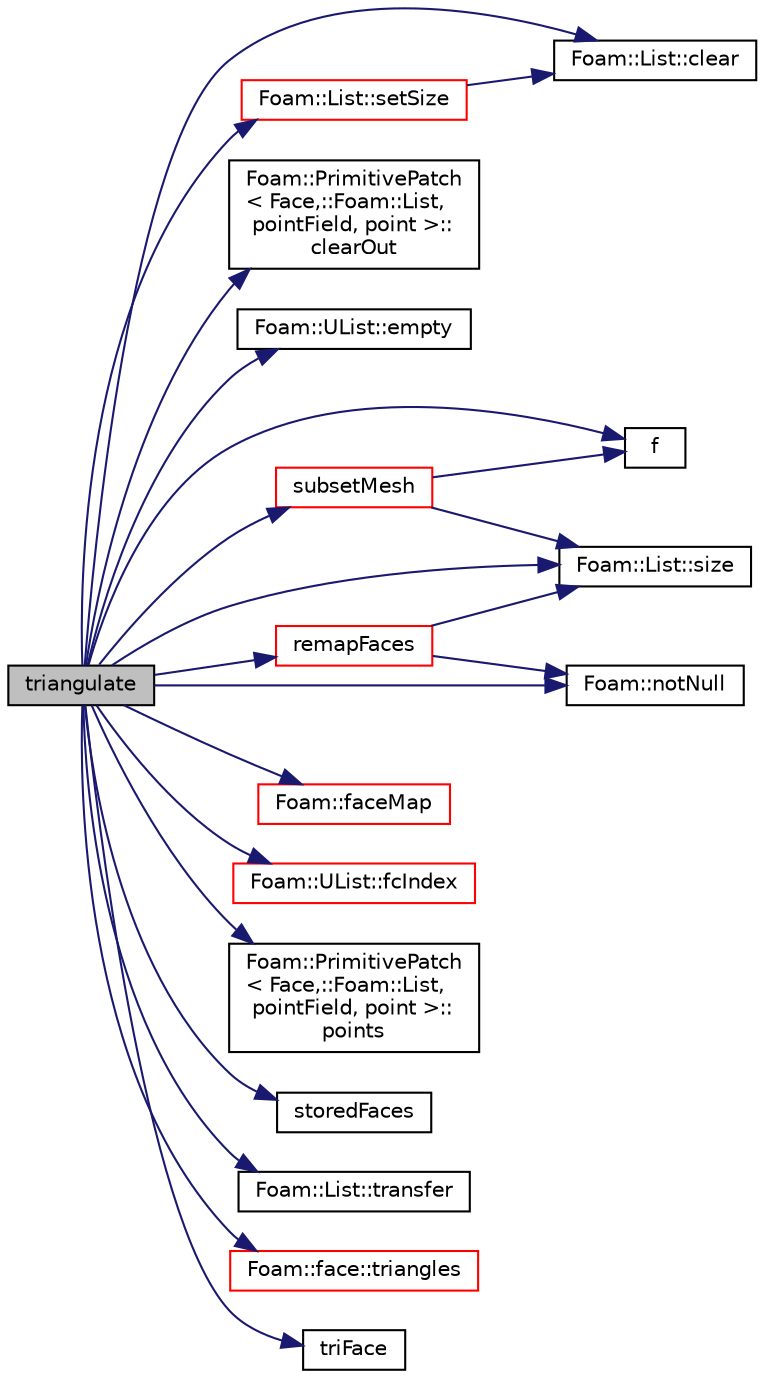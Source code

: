 digraph "triangulate"
{
  bgcolor="transparent";
  edge [fontname="Helvetica",fontsize="10",labelfontname="Helvetica",labelfontsize="10"];
  node [fontname="Helvetica",fontsize="10",shape=record];
  rankdir="LR";
  Node1 [label="triangulate",height=0.2,width=0.4,color="black", fillcolor="grey75", style="filled", fontcolor="black"];
  Node1 -> Node2 [color="midnightblue",fontsize="10",style="solid",fontname="Helvetica"];
  Node2 [label="Foam::List::clear",height=0.2,width=0.4,color="black",URL="$a01390.html#ac8bb3912a3ce86b15842e79d0b421204",tooltip="Clear the list, i.e. set size to zero. "];
  Node1 -> Node3 [color="midnightblue",fontsize="10",style="solid",fontname="Helvetica"];
  Node3 [label="Foam::PrimitivePatch\l\< Face,::Foam::List,\l pointField, point \>::\lclearOut",height=0.2,width=0.4,color="black",URL="$a02010.html#af320697688df08f1438d37a86bcaf25d"];
  Node1 -> Node4 [color="midnightblue",fontsize="10",style="solid",fontname="Helvetica"];
  Node4 [label="Foam::UList::empty",height=0.2,width=0.4,color="black",URL="$a02830.html#ac6e61de369e994009e36f344f99c15ad",tooltip="Return true if the UList is empty (ie, size() is zero) "];
  Node1 -> Node5 [color="midnightblue",fontsize="10",style="solid",fontname="Helvetica"];
  Node5 [label="f",height=0.2,width=0.4,color="black",URL="$a04050.html#a888be93833ac7a23170555c69c690288"];
  Node1 -> Node6 [color="midnightblue",fontsize="10",style="solid",fontname="Helvetica"];
  Node6 [label="Foam::faceMap",height=0.2,width=0.4,color="red",URL="$a10979.html#aa77215843e964fac259ab06e68d0ee02"];
  Node1 -> Node7 [color="midnightblue",fontsize="10",style="solid",fontname="Helvetica"];
  Node7 [label="Foam::UList::fcIndex",height=0.2,width=0.4,color="red",URL="$a02830.html#af4d05e19e6cdc80f0c7acd5bbe250f69",tooltip="Return the forward circular index, i.e. the next index. "];
  Node1 -> Node8 [color="midnightblue",fontsize="10",style="solid",fontname="Helvetica"];
  Node8 [label="Foam::notNull",height=0.2,width=0.4,color="black",URL="$a10979.html#a86b78efa204a96e7e7ef82a2df3571d6",tooltip="Return true if t is not a reference to the nullObject of type T. "];
  Node1 -> Node9 [color="midnightblue",fontsize="10",style="solid",fontname="Helvetica"];
  Node9 [label="Foam::PrimitivePatch\l\< Face,::Foam::List,\l pointField, point \>::\lpoints",height=0.2,width=0.4,color="black",URL="$a02010.html#a1f42f31bcf706357682dcf097255b544",tooltip="Return reference to global points. "];
  Node1 -> Node10 [color="midnightblue",fontsize="10",style="solid",fontname="Helvetica"];
  Node10 [label="remapFaces",height=0.2,width=0.4,color="red",URL="$a01496.html#ac15d32161096e3b5c83b0a0dee739b65",tooltip="Set new zones from faceMap. "];
  Node10 -> Node8 [color="midnightblue",fontsize="10",style="solid",fontname="Helvetica"];
  Node10 -> Node11 [color="midnightblue",fontsize="10",style="solid",fontname="Helvetica"];
  Node11 [label="Foam::List::size",height=0.2,width=0.4,color="black",URL="$a01390.html#a8a5f6fa29bd4b500caf186f60245b384",tooltip="Override size to be inconsistent with allocated storage. "];
  Node1 -> Node12 [color="midnightblue",fontsize="10",style="solid",fontname="Helvetica"];
  Node12 [label="Foam::List::setSize",height=0.2,width=0.4,color="red",URL="$a01390.html#aedb985ffeaf1bdbfeccc2a8730405703",tooltip="Reset size of List. "];
  Node12 -> Node2 [color="midnightblue",fontsize="10",style="solid",fontname="Helvetica"];
  Node1 -> Node11 [color="midnightblue",fontsize="10",style="solid",fontname="Helvetica"];
  Node1 -> Node13 [color="midnightblue",fontsize="10",style="solid",fontname="Helvetica"];
  Node13 [label="storedFaces",height=0.2,width=0.4,color="black",URL="$a01496.html#aba1de32362845ea07612cbb52d6d19f0",tooltip="Non-const access to the faces. "];
  Node1 -> Node14 [color="midnightblue",fontsize="10",style="solid",fontname="Helvetica"];
  Node14 [label="subsetMesh",height=0.2,width=0.4,color="red",URL="$a01496.html#adf4bd7212fe5a7fa21aa750e6673153f",tooltip="Return new surface. "];
  Node14 -> Node11 [color="midnightblue",fontsize="10",style="solid",fontname="Helvetica"];
  Node14 -> Node5 [color="midnightblue",fontsize="10",style="solid",fontname="Helvetica"];
  Node1 -> Node15 [color="midnightblue",fontsize="10",style="solid",fontname="Helvetica"];
  Node15 [label="Foam::List::transfer",height=0.2,width=0.4,color="black",URL="$a01390.html#a25ad1d2084d16b234b0cf91c07e832c0",tooltip="Transfer the contents of the argument List into this list. "];
  Node1 -> Node16 [color="midnightblue",fontsize="10",style="solid",fontname="Helvetica"];
  Node16 [label="Foam::face::triangles",height=0.2,width=0.4,color="red",URL="$a00725.html#acf1f421759f62e0e96e9bf3287fa67a8",tooltip="Split into triangles using existing points. "];
  Node1 -> Node17 [color="midnightblue",fontsize="10",style="solid",fontname="Helvetica"];
  Node17 [label="triFace",height=0.2,width=0.4,color="black",URL="$a04050.html#a85e205b40128f23c7ad84f2d6fe1a4b1"];
}
